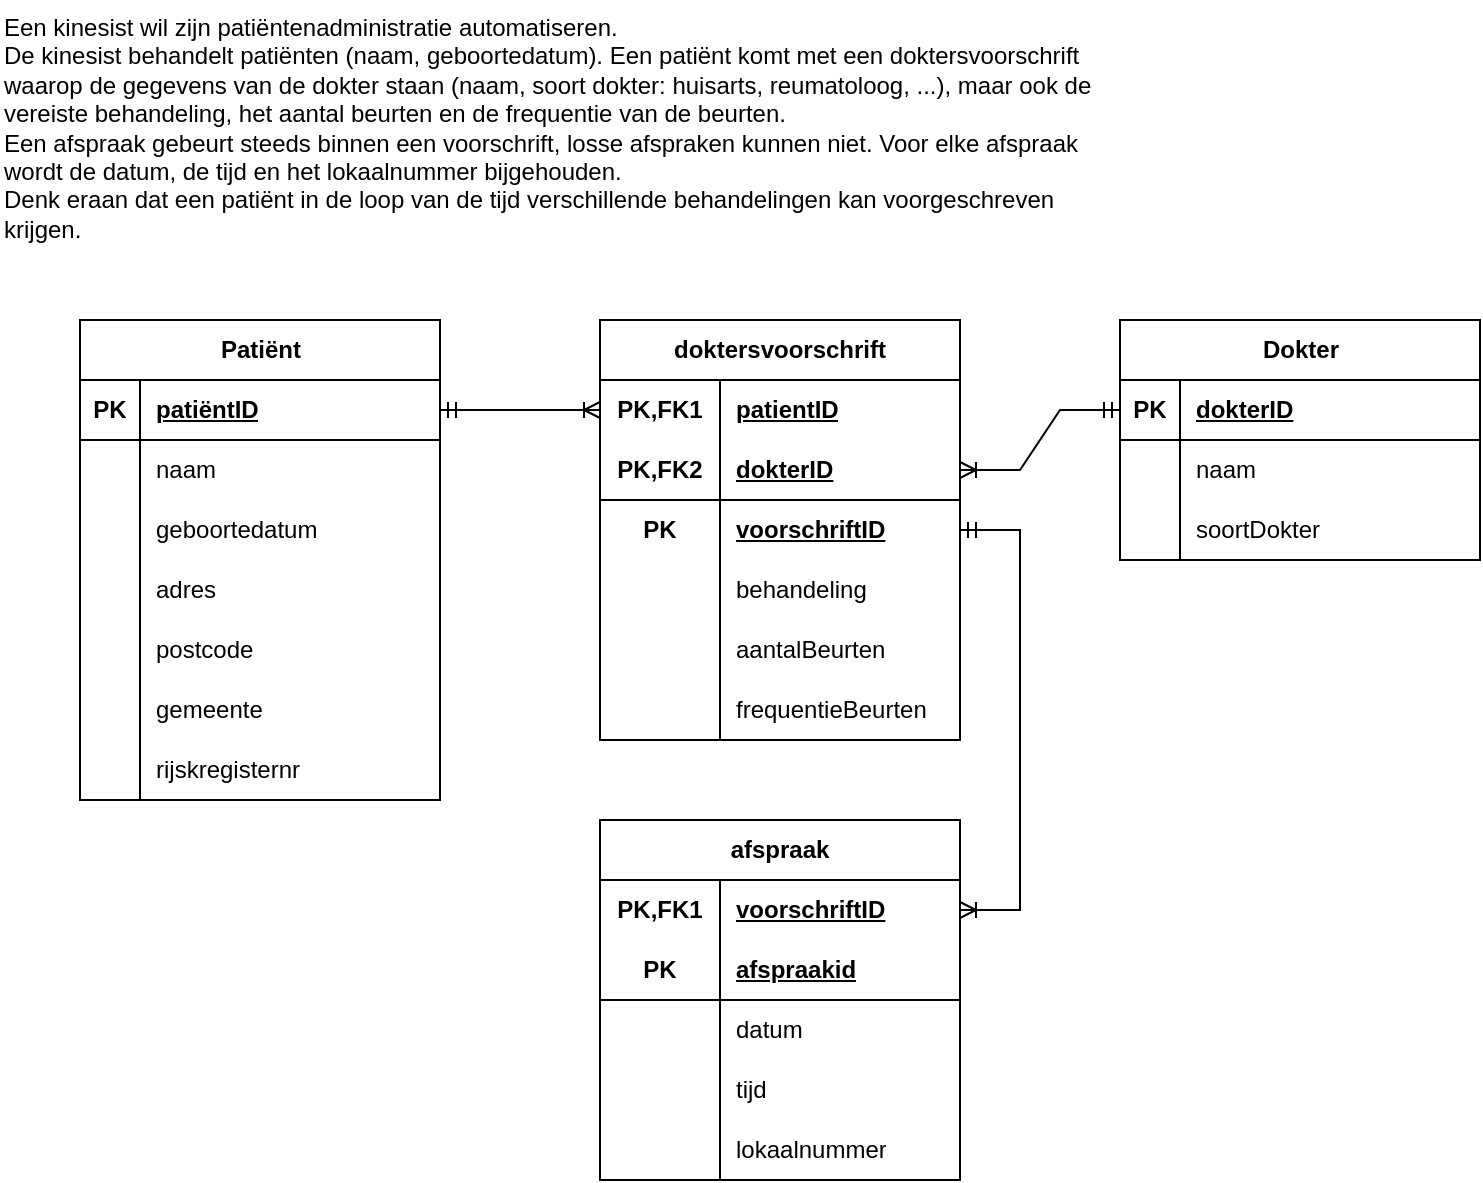 <mxfile version="21.0.8" type="device"><diagram name="Pagina-1" id="UKm5yBkdZ4aTrR94pVDY"><mxGraphModel dx="1050" dy="541" grid="1" gridSize="10" guides="1" tooltips="1" connect="1" arrows="1" fold="1" page="1" pageScale="1" pageWidth="827" pageHeight="1169" math="0" shadow="0"><root><mxCell id="0"/><mxCell id="1" parent="0"/><mxCell id="9icb5TQWHVBLvLqhfkrQ-1" value="Een kinesist wil zijn patiëntenadministratie automatiseren.&lt;br&gt;De kinesist behandelt patiënten (naam, geboortedatum). Een patiënt komt met een doktersvoorschrift&lt;br&gt;waarop de gegevens van de dokter staan (naam, soort dokter: huisarts, reumatoloog, ...), maar ook de vereiste behandeling, het aantal beurten en de frequentie van de beurten.&lt;br&gt;Een afspraak gebeurt steeds binnen een voorschrift, losse afspraken kunnen niet. Voor elke afspraak wordt de datum, de tijd en het lokaalnummer bijgehouden.&lt;br&gt;Denk eraan dat een patiënt in de loop van de tijd verschillende behandelingen kan voorgeschreven krijgen." style="text;whiteSpace=wrap;html=1;" vertex="1" parent="1"><mxGeometry width="560" height="180" as="geometry"/></mxCell><mxCell id="9icb5TQWHVBLvLqhfkrQ-2" value="Patiënt" style="shape=table;startSize=30;container=1;collapsible=1;childLayout=tableLayout;fixedRows=1;rowLines=0;fontStyle=1;align=center;resizeLast=1;html=1;" vertex="1" parent="1"><mxGeometry x="40" y="160" width="180" height="240" as="geometry"/></mxCell><mxCell id="9icb5TQWHVBLvLqhfkrQ-3" value="" style="shape=tableRow;horizontal=0;startSize=0;swimlaneHead=0;swimlaneBody=0;fillColor=none;collapsible=0;dropTarget=0;points=[[0,0.5],[1,0.5]];portConstraint=eastwest;top=0;left=0;right=0;bottom=1;" vertex="1" parent="9icb5TQWHVBLvLqhfkrQ-2"><mxGeometry y="30" width="180" height="30" as="geometry"/></mxCell><mxCell id="9icb5TQWHVBLvLqhfkrQ-4" value="PK" style="shape=partialRectangle;connectable=0;fillColor=none;top=0;left=0;bottom=0;right=0;fontStyle=1;overflow=hidden;whiteSpace=wrap;html=1;" vertex="1" parent="9icb5TQWHVBLvLqhfkrQ-3"><mxGeometry width="30" height="30" as="geometry"><mxRectangle width="30" height="30" as="alternateBounds"/></mxGeometry></mxCell><mxCell id="9icb5TQWHVBLvLqhfkrQ-5" value="patiëntID" style="shape=partialRectangle;connectable=0;fillColor=none;top=0;left=0;bottom=0;right=0;align=left;spacingLeft=6;fontStyle=5;overflow=hidden;whiteSpace=wrap;html=1;" vertex="1" parent="9icb5TQWHVBLvLqhfkrQ-3"><mxGeometry x="30" width="150" height="30" as="geometry"><mxRectangle width="150" height="30" as="alternateBounds"/></mxGeometry></mxCell><mxCell id="9icb5TQWHVBLvLqhfkrQ-6" value="" style="shape=tableRow;horizontal=0;startSize=0;swimlaneHead=0;swimlaneBody=0;fillColor=none;collapsible=0;dropTarget=0;points=[[0,0.5],[1,0.5]];portConstraint=eastwest;top=0;left=0;right=0;bottom=0;" vertex="1" parent="9icb5TQWHVBLvLqhfkrQ-2"><mxGeometry y="60" width="180" height="30" as="geometry"/></mxCell><mxCell id="9icb5TQWHVBLvLqhfkrQ-7" value="" style="shape=partialRectangle;connectable=0;fillColor=none;top=0;left=0;bottom=0;right=0;editable=1;overflow=hidden;whiteSpace=wrap;html=1;" vertex="1" parent="9icb5TQWHVBLvLqhfkrQ-6"><mxGeometry width="30" height="30" as="geometry"><mxRectangle width="30" height="30" as="alternateBounds"/></mxGeometry></mxCell><mxCell id="9icb5TQWHVBLvLqhfkrQ-8" value="naam" style="shape=partialRectangle;connectable=0;fillColor=none;top=0;left=0;bottom=0;right=0;align=left;spacingLeft=6;overflow=hidden;whiteSpace=wrap;html=1;" vertex="1" parent="9icb5TQWHVBLvLqhfkrQ-6"><mxGeometry x="30" width="150" height="30" as="geometry"><mxRectangle width="150" height="30" as="alternateBounds"/></mxGeometry></mxCell><mxCell id="9icb5TQWHVBLvLqhfkrQ-9" value="" style="shape=tableRow;horizontal=0;startSize=0;swimlaneHead=0;swimlaneBody=0;fillColor=none;collapsible=0;dropTarget=0;points=[[0,0.5],[1,0.5]];portConstraint=eastwest;top=0;left=0;right=0;bottom=0;" vertex="1" parent="9icb5TQWHVBLvLqhfkrQ-2"><mxGeometry y="90" width="180" height="30" as="geometry"/></mxCell><mxCell id="9icb5TQWHVBLvLqhfkrQ-10" value="" style="shape=partialRectangle;connectable=0;fillColor=none;top=0;left=0;bottom=0;right=0;editable=1;overflow=hidden;whiteSpace=wrap;html=1;" vertex="1" parent="9icb5TQWHVBLvLqhfkrQ-9"><mxGeometry width="30" height="30" as="geometry"><mxRectangle width="30" height="30" as="alternateBounds"/></mxGeometry></mxCell><mxCell id="9icb5TQWHVBLvLqhfkrQ-11" value="geboortedatum" style="shape=partialRectangle;connectable=0;fillColor=none;top=0;left=0;bottom=0;right=0;align=left;spacingLeft=6;overflow=hidden;whiteSpace=wrap;html=1;" vertex="1" parent="9icb5TQWHVBLvLqhfkrQ-9"><mxGeometry x="30" width="150" height="30" as="geometry"><mxRectangle width="150" height="30" as="alternateBounds"/></mxGeometry></mxCell><mxCell id="9icb5TQWHVBLvLqhfkrQ-12" value="" style="shape=tableRow;horizontal=0;startSize=0;swimlaneHead=0;swimlaneBody=0;fillColor=none;collapsible=0;dropTarget=0;points=[[0,0.5],[1,0.5]];portConstraint=eastwest;top=0;left=0;right=0;bottom=0;" vertex="1" parent="9icb5TQWHVBLvLqhfkrQ-2"><mxGeometry y="120" width="180" height="30" as="geometry"/></mxCell><mxCell id="9icb5TQWHVBLvLqhfkrQ-13" value="" style="shape=partialRectangle;connectable=0;fillColor=none;top=0;left=0;bottom=0;right=0;editable=1;overflow=hidden;whiteSpace=wrap;html=1;" vertex="1" parent="9icb5TQWHVBLvLqhfkrQ-12"><mxGeometry width="30" height="30" as="geometry"><mxRectangle width="30" height="30" as="alternateBounds"/></mxGeometry></mxCell><mxCell id="9icb5TQWHVBLvLqhfkrQ-14" value="adres" style="shape=partialRectangle;connectable=0;fillColor=none;top=0;left=0;bottom=0;right=0;align=left;spacingLeft=6;overflow=hidden;whiteSpace=wrap;html=1;" vertex="1" parent="9icb5TQWHVBLvLqhfkrQ-12"><mxGeometry x="30" width="150" height="30" as="geometry"><mxRectangle width="150" height="30" as="alternateBounds"/></mxGeometry></mxCell><mxCell id="9icb5TQWHVBLvLqhfkrQ-28" value="" style="shape=tableRow;horizontal=0;startSize=0;swimlaneHead=0;swimlaneBody=0;fillColor=none;collapsible=0;dropTarget=0;points=[[0,0.5],[1,0.5]];portConstraint=eastwest;top=0;left=0;right=0;bottom=0;" vertex="1" parent="9icb5TQWHVBLvLqhfkrQ-2"><mxGeometry y="150" width="180" height="30" as="geometry"/></mxCell><mxCell id="9icb5TQWHVBLvLqhfkrQ-29" value="" style="shape=partialRectangle;connectable=0;fillColor=none;top=0;left=0;bottom=0;right=0;editable=1;overflow=hidden;whiteSpace=wrap;html=1;" vertex="1" parent="9icb5TQWHVBLvLqhfkrQ-28"><mxGeometry width="30" height="30" as="geometry"><mxRectangle width="30" height="30" as="alternateBounds"/></mxGeometry></mxCell><mxCell id="9icb5TQWHVBLvLqhfkrQ-30" value="postcode" style="shape=partialRectangle;connectable=0;fillColor=none;top=0;left=0;bottom=0;right=0;align=left;spacingLeft=6;overflow=hidden;whiteSpace=wrap;html=1;" vertex="1" parent="9icb5TQWHVBLvLqhfkrQ-28"><mxGeometry x="30" width="150" height="30" as="geometry"><mxRectangle width="150" height="30" as="alternateBounds"/></mxGeometry></mxCell><mxCell id="9icb5TQWHVBLvLqhfkrQ-31" value="" style="shape=tableRow;horizontal=0;startSize=0;swimlaneHead=0;swimlaneBody=0;fillColor=none;collapsible=0;dropTarget=0;points=[[0,0.5],[1,0.5]];portConstraint=eastwest;top=0;left=0;right=0;bottom=0;" vertex="1" parent="9icb5TQWHVBLvLqhfkrQ-2"><mxGeometry y="180" width="180" height="30" as="geometry"/></mxCell><mxCell id="9icb5TQWHVBLvLqhfkrQ-32" value="" style="shape=partialRectangle;connectable=0;fillColor=none;top=0;left=0;bottom=0;right=0;editable=1;overflow=hidden;whiteSpace=wrap;html=1;" vertex="1" parent="9icb5TQWHVBLvLqhfkrQ-31"><mxGeometry width="30" height="30" as="geometry"><mxRectangle width="30" height="30" as="alternateBounds"/></mxGeometry></mxCell><mxCell id="9icb5TQWHVBLvLqhfkrQ-33" value="gemeente" style="shape=partialRectangle;connectable=0;fillColor=none;top=0;left=0;bottom=0;right=0;align=left;spacingLeft=6;overflow=hidden;whiteSpace=wrap;html=1;" vertex="1" parent="9icb5TQWHVBLvLqhfkrQ-31"><mxGeometry x="30" width="150" height="30" as="geometry"><mxRectangle width="150" height="30" as="alternateBounds"/></mxGeometry></mxCell><mxCell id="9icb5TQWHVBLvLqhfkrQ-34" value="" style="shape=tableRow;horizontal=0;startSize=0;swimlaneHead=0;swimlaneBody=0;fillColor=none;collapsible=0;dropTarget=0;points=[[0,0.5],[1,0.5]];portConstraint=eastwest;top=0;left=0;right=0;bottom=0;" vertex="1" parent="9icb5TQWHVBLvLqhfkrQ-2"><mxGeometry y="210" width="180" height="30" as="geometry"/></mxCell><mxCell id="9icb5TQWHVBLvLqhfkrQ-35" value="" style="shape=partialRectangle;connectable=0;fillColor=none;top=0;left=0;bottom=0;right=0;editable=1;overflow=hidden;whiteSpace=wrap;html=1;" vertex="1" parent="9icb5TQWHVBLvLqhfkrQ-34"><mxGeometry width="30" height="30" as="geometry"><mxRectangle width="30" height="30" as="alternateBounds"/></mxGeometry></mxCell><mxCell id="9icb5TQWHVBLvLqhfkrQ-36" value="rijskregisternr" style="shape=partialRectangle;connectable=0;fillColor=none;top=0;left=0;bottom=0;right=0;align=left;spacingLeft=6;overflow=hidden;whiteSpace=wrap;html=1;" vertex="1" parent="9icb5TQWHVBLvLqhfkrQ-34"><mxGeometry x="30" width="150" height="30" as="geometry"><mxRectangle width="150" height="30" as="alternateBounds"/></mxGeometry></mxCell><mxCell id="9icb5TQWHVBLvLqhfkrQ-15" value="Dokter" style="shape=table;startSize=30;container=1;collapsible=1;childLayout=tableLayout;fixedRows=1;rowLines=0;fontStyle=1;align=center;resizeLast=1;html=1;" vertex="1" parent="1"><mxGeometry x="560" y="160" width="180" height="120" as="geometry"/></mxCell><mxCell id="9icb5TQWHVBLvLqhfkrQ-16" value="" style="shape=tableRow;horizontal=0;startSize=0;swimlaneHead=0;swimlaneBody=0;fillColor=none;collapsible=0;dropTarget=0;points=[[0,0.5],[1,0.5]];portConstraint=eastwest;top=0;left=0;right=0;bottom=1;" vertex="1" parent="9icb5TQWHVBLvLqhfkrQ-15"><mxGeometry y="30" width="180" height="30" as="geometry"/></mxCell><mxCell id="9icb5TQWHVBLvLqhfkrQ-17" value="PK" style="shape=partialRectangle;connectable=0;fillColor=none;top=0;left=0;bottom=0;right=0;fontStyle=1;overflow=hidden;whiteSpace=wrap;html=1;" vertex="1" parent="9icb5TQWHVBLvLqhfkrQ-16"><mxGeometry width="30" height="30" as="geometry"><mxRectangle width="30" height="30" as="alternateBounds"/></mxGeometry></mxCell><mxCell id="9icb5TQWHVBLvLqhfkrQ-18" value="dokterID" style="shape=partialRectangle;connectable=0;fillColor=none;top=0;left=0;bottom=0;right=0;align=left;spacingLeft=6;fontStyle=5;overflow=hidden;whiteSpace=wrap;html=1;" vertex="1" parent="9icb5TQWHVBLvLqhfkrQ-16"><mxGeometry x="30" width="150" height="30" as="geometry"><mxRectangle width="150" height="30" as="alternateBounds"/></mxGeometry></mxCell><mxCell id="9icb5TQWHVBLvLqhfkrQ-19" value="" style="shape=tableRow;horizontal=0;startSize=0;swimlaneHead=0;swimlaneBody=0;fillColor=none;collapsible=0;dropTarget=0;points=[[0,0.5],[1,0.5]];portConstraint=eastwest;top=0;left=0;right=0;bottom=0;" vertex="1" parent="9icb5TQWHVBLvLqhfkrQ-15"><mxGeometry y="60" width="180" height="30" as="geometry"/></mxCell><mxCell id="9icb5TQWHVBLvLqhfkrQ-20" value="" style="shape=partialRectangle;connectable=0;fillColor=none;top=0;left=0;bottom=0;right=0;editable=1;overflow=hidden;whiteSpace=wrap;html=1;" vertex="1" parent="9icb5TQWHVBLvLqhfkrQ-19"><mxGeometry width="30" height="30" as="geometry"><mxRectangle width="30" height="30" as="alternateBounds"/></mxGeometry></mxCell><mxCell id="9icb5TQWHVBLvLqhfkrQ-21" value="naam" style="shape=partialRectangle;connectable=0;fillColor=none;top=0;left=0;bottom=0;right=0;align=left;spacingLeft=6;overflow=hidden;whiteSpace=wrap;html=1;" vertex="1" parent="9icb5TQWHVBLvLqhfkrQ-19"><mxGeometry x="30" width="150" height="30" as="geometry"><mxRectangle width="150" height="30" as="alternateBounds"/></mxGeometry></mxCell><mxCell id="9icb5TQWHVBLvLqhfkrQ-22" value="" style="shape=tableRow;horizontal=0;startSize=0;swimlaneHead=0;swimlaneBody=0;fillColor=none;collapsible=0;dropTarget=0;points=[[0,0.5],[1,0.5]];portConstraint=eastwest;top=0;left=0;right=0;bottom=0;" vertex="1" parent="9icb5TQWHVBLvLqhfkrQ-15"><mxGeometry y="90" width="180" height="30" as="geometry"/></mxCell><mxCell id="9icb5TQWHVBLvLqhfkrQ-23" value="" style="shape=partialRectangle;connectable=0;fillColor=none;top=0;left=0;bottom=0;right=0;editable=1;overflow=hidden;whiteSpace=wrap;html=1;" vertex="1" parent="9icb5TQWHVBLvLqhfkrQ-22"><mxGeometry width="30" height="30" as="geometry"><mxRectangle width="30" height="30" as="alternateBounds"/></mxGeometry></mxCell><mxCell id="9icb5TQWHVBLvLqhfkrQ-24" value="soortDokter" style="shape=partialRectangle;connectable=0;fillColor=none;top=0;left=0;bottom=0;right=0;align=left;spacingLeft=6;overflow=hidden;whiteSpace=wrap;html=1;" vertex="1" parent="9icb5TQWHVBLvLqhfkrQ-22"><mxGeometry x="30" width="150" height="30" as="geometry"><mxRectangle width="150" height="30" as="alternateBounds"/></mxGeometry></mxCell><mxCell id="9icb5TQWHVBLvLqhfkrQ-37" value="doktersvoorschrift" style="shape=table;startSize=30;container=1;collapsible=1;childLayout=tableLayout;fixedRows=1;rowLines=0;fontStyle=1;align=center;resizeLast=1;html=1;whiteSpace=wrap;" vertex="1" parent="1"><mxGeometry x="300" y="160" width="180" height="210" as="geometry"/></mxCell><mxCell id="9icb5TQWHVBLvLqhfkrQ-38" value="" style="shape=tableRow;horizontal=0;startSize=0;swimlaneHead=0;swimlaneBody=0;fillColor=none;collapsible=0;dropTarget=0;points=[[0,0.5],[1,0.5]];portConstraint=eastwest;top=0;left=0;right=0;bottom=0;html=1;" vertex="1" parent="9icb5TQWHVBLvLqhfkrQ-37"><mxGeometry y="30" width="180" height="30" as="geometry"/></mxCell><mxCell id="9icb5TQWHVBLvLqhfkrQ-39" value="PK,FK1" style="shape=partialRectangle;connectable=0;fillColor=none;top=0;left=0;bottom=0;right=0;fontStyle=1;overflow=hidden;html=1;whiteSpace=wrap;" vertex="1" parent="9icb5TQWHVBLvLqhfkrQ-38"><mxGeometry width="60" height="30" as="geometry"><mxRectangle width="60" height="30" as="alternateBounds"/></mxGeometry></mxCell><mxCell id="9icb5TQWHVBLvLqhfkrQ-40" value="patientID" style="shape=partialRectangle;connectable=0;fillColor=none;top=0;left=0;bottom=0;right=0;align=left;spacingLeft=6;fontStyle=5;overflow=hidden;html=1;whiteSpace=wrap;" vertex="1" parent="9icb5TQWHVBLvLqhfkrQ-38"><mxGeometry x="60" width="120" height="30" as="geometry"><mxRectangle width="120" height="30" as="alternateBounds"/></mxGeometry></mxCell><mxCell id="9icb5TQWHVBLvLqhfkrQ-41" value="" style="shape=tableRow;horizontal=0;startSize=0;swimlaneHead=0;swimlaneBody=0;fillColor=none;collapsible=0;dropTarget=0;points=[[0,0.5],[1,0.5]];portConstraint=eastwest;top=0;left=0;right=0;bottom=1;html=1;" vertex="1" parent="9icb5TQWHVBLvLqhfkrQ-37"><mxGeometry y="60" width="180" height="30" as="geometry"/></mxCell><mxCell id="9icb5TQWHVBLvLqhfkrQ-42" value="PK,FK2" style="shape=partialRectangle;connectable=0;fillColor=none;top=0;left=0;bottom=0;right=0;fontStyle=1;overflow=hidden;html=1;whiteSpace=wrap;" vertex="1" parent="9icb5TQWHVBLvLqhfkrQ-41"><mxGeometry width="60" height="30" as="geometry"><mxRectangle width="60" height="30" as="alternateBounds"/></mxGeometry></mxCell><mxCell id="9icb5TQWHVBLvLqhfkrQ-43" value="dokterID" style="shape=partialRectangle;connectable=0;fillColor=none;top=0;left=0;bottom=0;right=0;align=left;spacingLeft=6;fontStyle=5;overflow=hidden;html=1;whiteSpace=wrap;" vertex="1" parent="9icb5TQWHVBLvLqhfkrQ-41"><mxGeometry x="60" width="120" height="30" as="geometry"><mxRectangle width="120" height="30" as="alternateBounds"/></mxGeometry></mxCell><mxCell id="9icb5TQWHVBLvLqhfkrQ-53" value="" style="shape=tableRow;horizontal=0;startSize=0;swimlaneHead=0;swimlaneBody=0;fillColor=none;collapsible=0;dropTarget=0;points=[[0,0.5],[1,0.5]];portConstraint=eastwest;top=0;left=0;right=0;bottom=0;" vertex="1" parent="9icb5TQWHVBLvLqhfkrQ-37"><mxGeometry y="90" width="180" height="30" as="geometry"/></mxCell><mxCell id="9icb5TQWHVBLvLqhfkrQ-54" value="&lt;b&gt;PK&lt;/b&gt;" style="shape=partialRectangle;connectable=0;fillColor=none;top=0;left=0;bottom=0;right=0;fontStyle=0;overflow=hidden;whiteSpace=wrap;html=1;" vertex="1" parent="9icb5TQWHVBLvLqhfkrQ-53"><mxGeometry width="60" height="30" as="geometry"><mxRectangle width="60" height="30" as="alternateBounds"/></mxGeometry></mxCell><mxCell id="9icb5TQWHVBLvLqhfkrQ-55" value="&lt;b&gt;&lt;u&gt;voorschriftID&lt;/u&gt;&lt;/b&gt;" style="shape=partialRectangle;connectable=0;fillColor=none;top=0;left=0;bottom=0;right=0;align=left;spacingLeft=6;fontStyle=0;overflow=hidden;whiteSpace=wrap;html=1;" vertex="1" parent="9icb5TQWHVBLvLqhfkrQ-53"><mxGeometry x="60" width="120" height="30" as="geometry"><mxRectangle width="120" height="30" as="alternateBounds"/></mxGeometry></mxCell><mxCell id="9icb5TQWHVBLvLqhfkrQ-44" value="" style="shape=tableRow;horizontal=0;startSize=0;swimlaneHead=0;swimlaneBody=0;fillColor=none;collapsible=0;dropTarget=0;points=[[0,0.5],[1,0.5]];portConstraint=eastwest;top=0;left=0;right=0;bottom=0;html=1;" vertex="1" parent="9icb5TQWHVBLvLqhfkrQ-37"><mxGeometry y="120" width="180" height="30" as="geometry"/></mxCell><mxCell id="9icb5TQWHVBLvLqhfkrQ-45" value="" style="shape=partialRectangle;connectable=0;fillColor=none;top=0;left=0;bottom=0;right=0;editable=1;overflow=hidden;html=1;whiteSpace=wrap;" vertex="1" parent="9icb5TQWHVBLvLqhfkrQ-44"><mxGeometry width="60" height="30" as="geometry"><mxRectangle width="60" height="30" as="alternateBounds"/></mxGeometry></mxCell><mxCell id="9icb5TQWHVBLvLqhfkrQ-46" value="behandeling" style="shape=partialRectangle;connectable=0;fillColor=none;top=0;left=0;bottom=0;right=0;align=left;spacingLeft=6;overflow=hidden;html=1;whiteSpace=wrap;" vertex="1" parent="9icb5TQWHVBLvLqhfkrQ-44"><mxGeometry x="60" width="120" height="30" as="geometry"><mxRectangle width="120" height="30" as="alternateBounds"/></mxGeometry></mxCell><mxCell id="9icb5TQWHVBLvLqhfkrQ-47" value="" style="shape=tableRow;horizontal=0;startSize=0;swimlaneHead=0;swimlaneBody=0;fillColor=none;collapsible=0;dropTarget=0;points=[[0,0.5],[1,0.5]];portConstraint=eastwest;top=0;left=0;right=0;bottom=0;html=1;" vertex="1" parent="9icb5TQWHVBLvLqhfkrQ-37"><mxGeometry y="150" width="180" height="30" as="geometry"/></mxCell><mxCell id="9icb5TQWHVBLvLqhfkrQ-48" value="" style="shape=partialRectangle;connectable=0;fillColor=none;top=0;left=0;bottom=0;right=0;editable=1;overflow=hidden;html=1;whiteSpace=wrap;" vertex="1" parent="9icb5TQWHVBLvLqhfkrQ-47"><mxGeometry width="60" height="30" as="geometry"><mxRectangle width="60" height="30" as="alternateBounds"/></mxGeometry></mxCell><mxCell id="9icb5TQWHVBLvLqhfkrQ-49" value="aantalBeurten" style="shape=partialRectangle;connectable=0;fillColor=none;top=0;left=0;bottom=0;right=0;align=left;spacingLeft=6;overflow=hidden;html=1;whiteSpace=wrap;" vertex="1" parent="9icb5TQWHVBLvLqhfkrQ-47"><mxGeometry x="60" width="120" height="30" as="geometry"><mxRectangle width="120" height="30" as="alternateBounds"/></mxGeometry></mxCell><mxCell id="9icb5TQWHVBLvLqhfkrQ-50" value="" style="shape=tableRow;horizontal=0;startSize=0;swimlaneHead=0;swimlaneBody=0;fillColor=none;collapsible=0;dropTarget=0;points=[[0,0.5],[1,0.5]];portConstraint=eastwest;top=0;left=0;right=0;bottom=0;html=1;" vertex="1" parent="9icb5TQWHVBLvLqhfkrQ-37"><mxGeometry y="180" width="180" height="30" as="geometry"/></mxCell><mxCell id="9icb5TQWHVBLvLqhfkrQ-51" value="" style="shape=partialRectangle;connectable=0;fillColor=none;top=0;left=0;bottom=0;right=0;editable=1;overflow=hidden;html=1;whiteSpace=wrap;" vertex="1" parent="9icb5TQWHVBLvLqhfkrQ-50"><mxGeometry width="60" height="30" as="geometry"><mxRectangle width="60" height="30" as="alternateBounds"/></mxGeometry></mxCell><mxCell id="9icb5TQWHVBLvLqhfkrQ-52" value="frequentieBeurten" style="shape=partialRectangle;connectable=0;fillColor=none;top=0;left=0;bottom=0;right=0;align=left;spacingLeft=6;overflow=hidden;html=1;whiteSpace=wrap;" vertex="1" parent="9icb5TQWHVBLvLqhfkrQ-50"><mxGeometry x="60" width="120" height="30" as="geometry"><mxRectangle width="120" height="30" as="alternateBounds"/></mxGeometry></mxCell><mxCell id="9icb5TQWHVBLvLqhfkrQ-56" value="afspraak" style="shape=table;startSize=30;container=1;collapsible=1;childLayout=tableLayout;fixedRows=1;rowLines=0;fontStyle=1;align=center;resizeLast=1;html=1;whiteSpace=wrap;" vertex="1" parent="1"><mxGeometry x="300" y="410" width="180" height="180" as="geometry"/></mxCell><mxCell id="9icb5TQWHVBLvLqhfkrQ-57" value="" style="shape=tableRow;horizontal=0;startSize=0;swimlaneHead=0;swimlaneBody=0;fillColor=none;collapsible=0;dropTarget=0;points=[[0,0.5],[1,0.5]];portConstraint=eastwest;top=0;left=0;right=0;bottom=0;html=1;" vertex="1" parent="9icb5TQWHVBLvLqhfkrQ-56"><mxGeometry y="30" width="180" height="30" as="geometry"/></mxCell><mxCell id="9icb5TQWHVBLvLqhfkrQ-58" value="PK,FK1" style="shape=partialRectangle;connectable=0;fillColor=none;top=0;left=0;bottom=0;right=0;fontStyle=1;overflow=hidden;html=1;whiteSpace=wrap;" vertex="1" parent="9icb5TQWHVBLvLqhfkrQ-57"><mxGeometry width="60" height="30" as="geometry"><mxRectangle width="60" height="30" as="alternateBounds"/></mxGeometry></mxCell><mxCell id="9icb5TQWHVBLvLqhfkrQ-59" value="voorschriftID" style="shape=partialRectangle;connectable=0;fillColor=none;top=0;left=0;bottom=0;right=0;align=left;spacingLeft=6;fontStyle=5;overflow=hidden;html=1;whiteSpace=wrap;" vertex="1" parent="9icb5TQWHVBLvLqhfkrQ-57"><mxGeometry x="60" width="120" height="30" as="geometry"><mxRectangle width="120" height="30" as="alternateBounds"/></mxGeometry></mxCell><mxCell id="9icb5TQWHVBLvLqhfkrQ-60" value="" style="shape=tableRow;horizontal=0;startSize=0;swimlaneHead=0;swimlaneBody=0;fillColor=none;collapsible=0;dropTarget=0;points=[[0,0.5],[1,0.5]];portConstraint=eastwest;top=0;left=0;right=0;bottom=1;html=1;" vertex="1" parent="9icb5TQWHVBLvLqhfkrQ-56"><mxGeometry y="60" width="180" height="30" as="geometry"/></mxCell><mxCell id="9icb5TQWHVBLvLqhfkrQ-61" value="PK" style="shape=partialRectangle;connectable=0;fillColor=none;top=0;left=0;bottom=0;right=0;fontStyle=1;overflow=hidden;html=1;whiteSpace=wrap;" vertex="1" parent="9icb5TQWHVBLvLqhfkrQ-60"><mxGeometry width="60" height="30" as="geometry"><mxRectangle width="60" height="30" as="alternateBounds"/></mxGeometry></mxCell><mxCell id="9icb5TQWHVBLvLqhfkrQ-62" value="afspraakid" style="shape=partialRectangle;connectable=0;fillColor=none;top=0;left=0;bottom=0;right=0;align=left;spacingLeft=6;fontStyle=5;overflow=hidden;html=1;whiteSpace=wrap;" vertex="1" parent="9icb5TQWHVBLvLqhfkrQ-60"><mxGeometry x="60" width="120" height="30" as="geometry"><mxRectangle width="120" height="30" as="alternateBounds"/></mxGeometry></mxCell><mxCell id="9icb5TQWHVBLvLqhfkrQ-63" value="" style="shape=tableRow;horizontal=0;startSize=0;swimlaneHead=0;swimlaneBody=0;fillColor=none;collapsible=0;dropTarget=0;points=[[0,0.5],[1,0.5]];portConstraint=eastwest;top=0;left=0;right=0;bottom=0;html=1;" vertex="1" parent="9icb5TQWHVBLvLqhfkrQ-56"><mxGeometry y="90" width="180" height="30" as="geometry"/></mxCell><mxCell id="9icb5TQWHVBLvLqhfkrQ-64" value="" style="shape=partialRectangle;connectable=0;fillColor=none;top=0;left=0;bottom=0;right=0;editable=1;overflow=hidden;html=1;whiteSpace=wrap;" vertex="1" parent="9icb5TQWHVBLvLqhfkrQ-63"><mxGeometry width="60" height="30" as="geometry"><mxRectangle width="60" height="30" as="alternateBounds"/></mxGeometry></mxCell><mxCell id="9icb5TQWHVBLvLqhfkrQ-65" value="datum" style="shape=partialRectangle;connectable=0;fillColor=none;top=0;left=0;bottom=0;right=0;align=left;spacingLeft=6;overflow=hidden;html=1;whiteSpace=wrap;" vertex="1" parent="9icb5TQWHVBLvLqhfkrQ-63"><mxGeometry x="60" width="120" height="30" as="geometry"><mxRectangle width="120" height="30" as="alternateBounds"/></mxGeometry></mxCell><mxCell id="9icb5TQWHVBLvLqhfkrQ-66" value="" style="shape=tableRow;horizontal=0;startSize=0;swimlaneHead=0;swimlaneBody=0;fillColor=none;collapsible=0;dropTarget=0;points=[[0,0.5],[1,0.5]];portConstraint=eastwest;top=0;left=0;right=0;bottom=0;html=1;" vertex="1" parent="9icb5TQWHVBLvLqhfkrQ-56"><mxGeometry y="120" width="180" height="30" as="geometry"/></mxCell><mxCell id="9icb5TQWHVBLvLqhfkrQ-67" value="" style="shape=partialRectangle;connectable=0;fillColor=none;top=0;left=0;bottom=0;right=0;editable=1;overflow=hidden;html=1;whiteSpace=wrap;" vertex="1" parent="9icb5TQWHVBLvLqhfkrQ-66"><mxGeometry width="60" height="30" as="geometry"><mxRectangle width="60" height="30" as="alternateBounds"/></mxGeometry></mxCell><mxCell id="9icb5TQWHVBLvLqhfkrQ-68" value="tijd" style="shape=partialRectangle;connectable=0;fillColor=none;top=0;left=0;bottom=0;right=0;align=left;spacingLeft=6;overflow=hidden;html=1;whiteSpace=wrap;" vertex="1" parent="9icb5TQWHVBLvLqhfkrQ-66"><mxGeometry x="60" width="120" height="30" as="geometry"><mxRectangle width="120" height="30" as="alternateBounds"/></mxGeometry></mxCell><mxCell id="9icb5TQWHVBLvLqhfkrQ-69" value="" style="shape=tableRow;horizontal=0;startSize=0;swimlaneHead=0;swimlaneBody=0;fillColor=none;collapsible=0;dropTarget=0;points=[[0,0.5],[1,0.5]];portConstraint=eastwest;top=0;left=0;right=0;bottom=0;html=1;" vertex="1" parent="9icb5TQWHVBLvLqhfkrQ-56"><mxGeometry y="150" width="180" height="30" as="geometry"/></mxCell><mxCell id="9icb5TQWHVBLvLqhfkrQ-70" value="" style="shape=partialRectangle;connectable=0;fillColor=none;top=0;left=0;bottom=0;right=0;editable=1;overflow=hidden;html=1;whiteSpace=wrap;" vertex="1" parent="9icb5TQWHVBLvLqhfkrQ-69"><mxGeometry width="60" height="30" as="geometry"><mxRectangle width="60" height="30" as="alternateBounds"/></mxGeometry></mxCell><mxCell id="9icb5TQWHVBLvLqhfkrQ-71" value="lokaalnummer" style="shape=partialRectangle;connectable=0;fillColor=none;top=0;left=0;bottom=0;right=0;align=left;spacingLeft=6;overflow=hidden;html=1;whiteSpace=wrap;" vertex="1" parent="9icb5TQWHVBLvLqhfkrQ-69"><mxGeometry x="60" width="120" height="30" as="geometry"><mxRectangle width="120" height="30" as="alternateBounds"/></mxGeometry></mxCell><mxCell id="9icb5TQWHVBLvLqhfkrQ-74" value="" style="edgeStyle=entityRelationEdgeStyle;fontSize=12;html=1;endArrow=ERoneToMany;startArrow=ERmandOne;rounded=0;entryX=0;entryY=0.5;entryDx=0;entryDy=0;exitX=1;exitY=0.5;exitDx=0;exitDy=0;" edge="1" parent="1" source="9icb5TQWHVBLvLqhfkrQ-3" target="9icb5TQWHVBLvLqhfkrQ-38"><mxGeometry width="100" height="100" relative="1" as="geometry"><mxPoint x="210" y="340" as="sourcePoint"/><mxPoint x="310" y="240" as="targetPoint"/></mxGeometry></mxCell><mxCell id="9icb5TQWHVBLvLqhfkrQ-75" value="" style="edgeStyle=entityRelationEdgeStyle;fontSize=12;html=1;endArrow=ERoneToMany;startArrow=ERmandOne;rounded=0;exitX=0;exitY=0.5;exitDx=0;exitDy=0;entryX=1;entryY=0.5;entryDx=0;entryDy=0;" edge="1" parent="1" source="9icb5TQWHVBLvLqhfkrQ-16" target="9icb5TQWHVBLvLqhfkrQ-41"><mxGeometry width="100" height="100" relative="1" as="geometry"><mxPoint x="360" y="340" as="sourcePoint"/><mxPoint x="460" y="240" as="targetPoint"/></mxGeometry></mxCell><mxCell id="9icb5TQWHVBLvLqhfkrQ-76" value="" style="edgeStyle=entityRelationEdgeStyle;fontSize=12;html=1;endArrow=ERoneToMany;startArrow=ERmandOne;rounded=0;exitX=1;exitY=0.5;exitDx=0;exitDy=0;entryX=1;entryY=0.5;entryDx=0;entryDy=0;" edge="1" parent="1" source="9icb5TQWHVBLvLqhfkrQ-53" target="9icb5TQWHVBLvLqhfkrQ-57"><mxGeometry width="100" height="100" relative="1" as="geometry"><mxPoint x="360" y="400" as="sourcePoint"/><mxPoint x="460" y="300" as="targetPoint"/></mxGeometry></mxCell></root></mxGraphModel></diagram></mxfile>